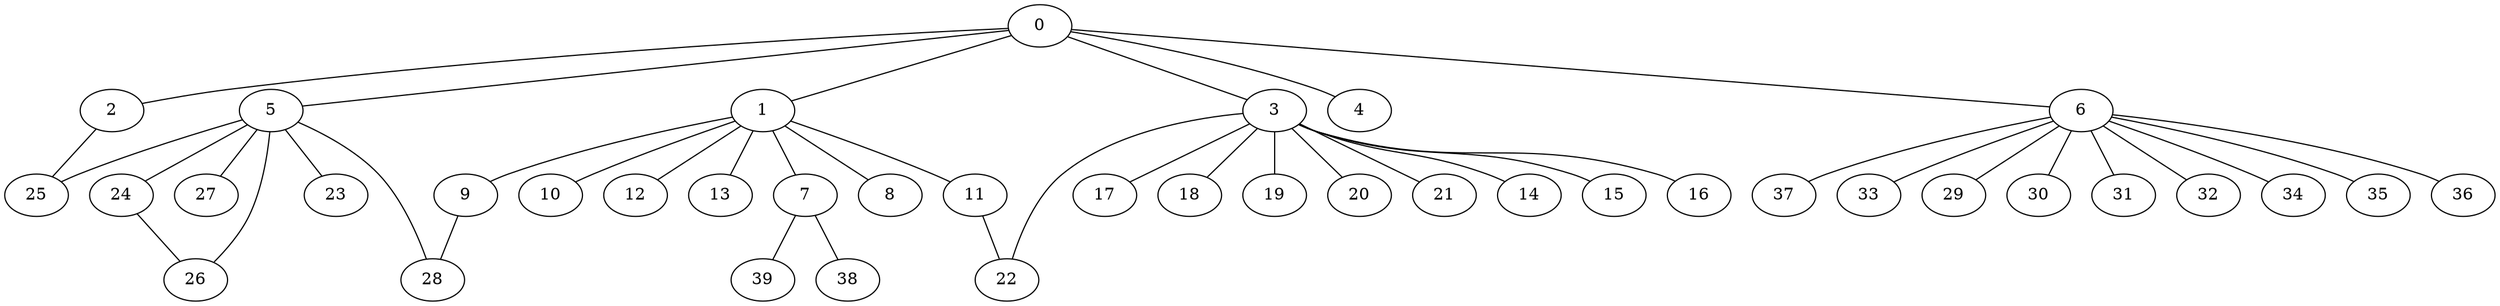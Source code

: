 
graph graphname {
    0 -- 1
0 -- 2
0 -- 3
0 -- 4
0 -- 5
0 -- 6
1 -- 7
1 -- 8
1 -- 9
1 -- 10
1 -- 11
1 -- 12
1 -- 13
2 -- 25
3 -- 14
3 -- 15
3 -- 16
3 -- 17
3 -- 18
3 -- 19
3 -- 20
3 -- 21
3 -- 22
5 -- 23
5 -- 24
5 -- 25
5 -- 26
5 -- 27
5 -- 28
6 -- 32
6 -- 34
6 -- 35
6 -- 36
6 -- 37
6 -- 33
6 -- 29
6 -- 30
6 -- 31
7 -- 38
7 -- 39
9 -- 28
11 -- 22
24 -- 26

}
